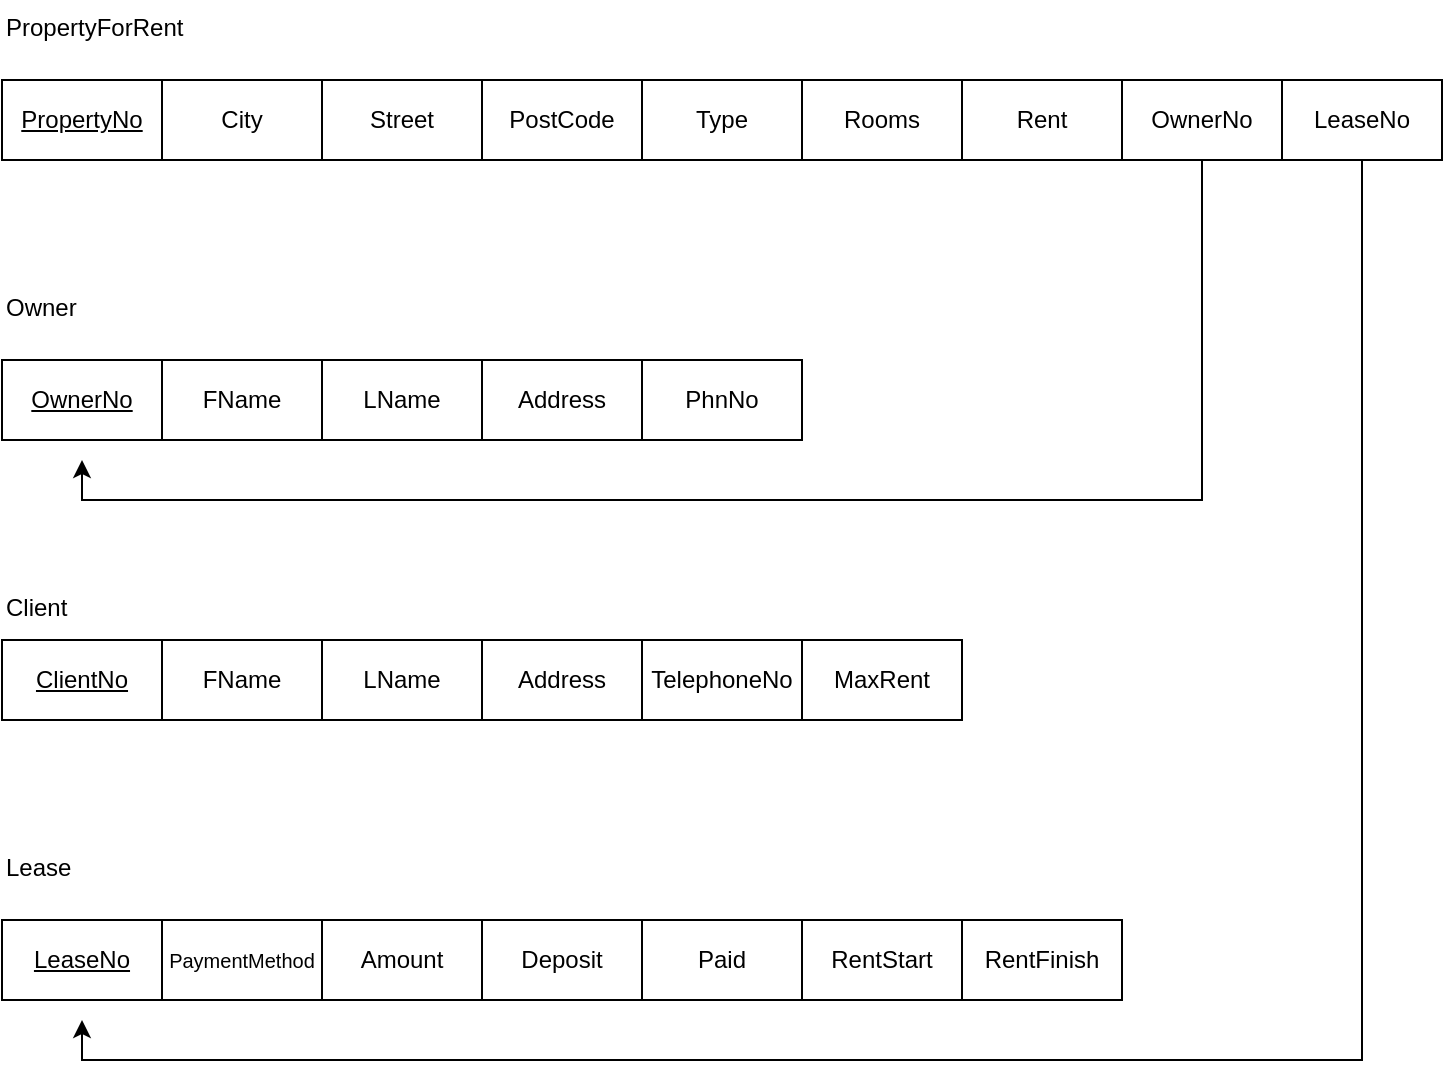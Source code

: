 <mxfile version="26.0.16">
  <diagram name="Page-1" id="MgAFY7mzAbF1oiUqc_Fd">
    <mxGraphModel dx="989" dy="538" grid="1" gridSize="10" guides="1" tooltips="1" connect="1" arrows="1" fold="1" page="1" pageScale="1" pageWidth="850" pageHeight="1100" math="0" shadow="0">
      <root>
        <mxCell id="0" />
        <mxCell id="1" parent="0" />
        <mxCell id="tVGwVXVOh4qjOI1oghxZ-1" value="" style="rounded=0;whiteSpace=wrap;html=1;" vertex="1" parent="1">
          <mxGeometry x="80" y="200" width="560" height="40" as="geometry" />
        </mxCell>
        <mxCell id="tVGwVXVOh4qjOI1oghxZ-2" value="" style="endArrow=none;html=1;rounded=0;" edge="1" parent="1">
          <mxGeometry width="50" height="50" relative="1" as="geometry">
            <mxPoint x="160" y="240" as="sourcePoint" />
            <mxPoint x="160" y="200" as="targetPoint" />
          </mxGeometry>
        </mxCell>
        <mxCell id="tVGwVXVOh4qjOI1oghxZ-3" value="" style="endArrow=none;html=1;rounded=0;" edge="1" parent="1">
          <mxGeometry width="50" height="50" relative="1" as="geometry">
            <mxPoint x="240" y="240" as="sourcePoint" />
            <mxPoint x="240" y="200" as="targetPoint" />
          </mxGeometry>
        </mxCell>
        <mxCell id="tVGwVXVOh4qjOI1oghxZ-4" value="" style="endArrow=none;html=1;rounded=0;" edge="1" parent="1">
          <mxGeometry width="50" height="50" relative="1" as="geometry">
            <mxPoint x="319.76" y="240" as="sourcePoint" />
            <mxPoint x="319.76" y="200" as="targetPoint" />
          </mxGeometry>
        </mxCell>
        <mxCell id="tVGwVXVOh4qjOI1oghxZ-5" value="" style="endArrow=none;html=1;rounded=0;" edge="1" parent="1">
          <mxGeometry width="50" height="50" relative="1" as="geometry">
            <mxPoint x="400" y="240" as="sourcePoint" />
            <mxPoint x="400" y="200" as="targetPoint" />
          </mxGeometry>
        </mxCell>
        <mxCell id="tVGwVXVOh4qjOI1oghxZ-6" value="" style="endArrow=none;html=1;rounded=0;" edge="1" parent="1" source="tVGwVXVOh4qjOI1oghxZ-47">
          <mxGeometry width="50" height="50" relative="1" as="geometry">
            <mxPoint x="480" y="240" as="sourcePoint" />
            <mxPoint x="480" y="200" as="targetPoint" />
          </mxGeometry>
        </mxCell>
        <mxCell id="tVGwVXVOh4qjOI1oghxZ-7" value="" style="rounded=0;whiteSpace=wrap;html=1;" vertex="1" parent="1">
          <mxGeometry x="80" y="340" width="400" height="40" as="geometry" />
        </mxCell>
        <mxCell id="tVGwVXVOh4qjOI1oghxZ-8" value="" style="endArrow=none;html=1;rounded=0;" edge="1" parent="1">
          <mxGeometry width="50" height="50" relative="1" as="geometry">
            <mxPoint x="160" y="380" as="sourcePoint" />
            <mxPoint x="160" y="340" as="targetPoint" />
          </mxGeometry>
        </mxCell>
        <mxCell id="tVGwVXVOh4qjOI1oghxZ-9" value="" style="endArrow=none;html=1;rounded=0;" edge="1" parent="1" source="tVGwVXVOh4qjOI1oghxZ-56">
          <mxGeometry width="50" height="50" relative="1" as="geometry">
            <mxPoint x="240" y="380" as="sourcePoint" />
            <mxPoint x="240" y="340" as="targetPoint" />
          </mxGeometry>
        </mxCell>
        <mxCell id="tVGwVXVOh4qjOI1oghxZ-10" value="" style="endArrow=none;html=1;rounded=0;" edge="1" parent="1" source="tVGwVXVOh4qjOI1oghxZ-58">
          <mxGeometry width="50" height="50" relative="1" as="geometry">
            <mxPoint x="319.76" y="380" as="sourcePoint" />
            <mxPoint x="319.76" y="340" as="targetPoint" />
          </mxGeometry>
        </mxCell>
        <mxCell id="tVGwVXVOh4qjOI1oghxZ-11" value="" style="endArrow=none;html=1;rounded=0;" edge="1" parent="1">
          <mxGeometry width="50" height="50" relative="1" as="geometry">
            <mxPoint x="400" y="380" as="sourcePoint" />
            <mxPoint x="400" y="340" as="targetPoint" />
          </mxGeometry>
        </mxCell>
        <mxCell id="tVGwVXVOh4qjOI1oghxZ-12" value="" style="endArrow=none;html=1;rounded=0;" edge="1" parent="1" source="tVGwVXVOh4qjOI1oghxZ-61">
          <mxGeometry width="50" height="50" relative="1" as="geometry">
            <mxPoint x="480" y="380" as="sourcePoint" />
            <mxPoint x="480" y="340" as="targetPoint" />
          </mxGeometry>
        </mxCell>
        <mxCell id="tVGwVXVOh4qjOI1oghxZ-14" value="" style="endArrow=none;html=1;rounded=0;" edge="1" parent="1" source="tVGwVXVOh4qjOI1oghxZ-49">
          <mxGeometry width="50" height="50" relative="1" as="geometry">
            <mxPoint x="560" y="240" as="sourcePoint" />
            <mxPoint x="560" y="200" as="targetPoint" />
          </mxGeometry>
        </mxCell>
        <mxCell id="tVGwVXVOh4qjOI1oghxZ-17" value="" style="rounded=0;whiteSpace=wrap;html=1;" vertex="1" parent="1">
          <mxGeometry x="80" y="480" width="480" height="40" as="geometry" />
        </mxCell>
        <mxCell id="tVGwVXVOh4qjOI1oghxZ-18" value="" style="endArrow=none;html=1;rounded=0;" edge="1" parent="1">
          <mxGeometry width="50" height="50" relative="1" as="geometry">
            <mxPoint x="160" y="520" as="sourcePoint" />
            <mxPoint x="160" y="480" as="targetPoint" />
          </mxGeometry>
        </mxCell>
        <mxCell id="tVGwVXVOh4qjOI1oghxZ-19" value="" style="endArrow=none;html=1;rounded=0;" edge="1" parent="1">
          <mxGeometry width="50" height="50" relative="1" as="geometry">
            <mxPoint x="240" y="520" as="sourcePoint" />
            <mxPoint x="240" y="480" as="targetPoint" />
          </mxGeometry>
        </mxCell>
        <mxCell id="tVGwVXVOh4qjOI1oghxZ-20" value="" style="endArrow=none;html=1;rounded=0;" edge="1" parent="1">
          <mxGeometry width="50" height="50" relative="1" as="geometry">
            <mxPoint x="319.76" y="520" as="sourcePoint" />
            <mxPoint x="319.76" y="480" as="targetPoint" />
          </mxGeometry>
        </mxCell>
        <mxCell id="tVGwVXVOh4qjOI1oghxZ-21" value="" style="endArrow=none;html=1;rounded=0;" edge="1" parent="1">
          <mxGeometry width="50" height="50" relative="1" as="geometry">
            <mxPoint x="400" y="520" as="sourcePoint" />
            <mxPoint x="400" y="480" as="targetPoint" />
          </mxGeometry>
        </mxCell>
        <mxCell id="tVGwVXVOh4qjOI1oghxZ-22" value="" style="endArrow=none;html=1;rounded=0;" edge="1" parent="1">
          <mxGeometry width="50" height="50" relative="1" as="geometry">
            <mxPoint x="480" y="520" as="sourcePoint" />
            <mxPoint x="480" y="480" as="targetPoint" />
          </mxGeometry>
        </mxCell>
        <mxCell id="tVGwVXVOh4qjOI1oghxZ-23" value="" style="endArrow=none;html=1;rounded=0;" edge="1" parent="1">
          <mxGeometry width="50" height="50" relative="1" as="geometry">
            <mxPoint x="560" y="520" as="sourcePoint" />
            <mxPoint x="560" y="480" as="targetPoint" />
          </mxGeometry>
        </mxCell>
        <mxCell id="tVGwVXVOh4qjOI1oghxZ-24" value="" style="rounded=0;whiteSpace=wrap;html=1;" vertex="1" parent="1">
          <mxGeometry x="80" y="620" width="560" height="40" as="geometry" />
        </mxCell>
        <mxCell id="tVGwVXVOh4qjOI1oghxZ-25" value="" style="endArrow=none;html=1;rounded=0;" edge="1" parent="1">
          <mxGeometry width="50" height="50" relative="1" as="geometry">
            <mxPoint x="160" y="660" as="sourcePoint" />
            <mxPoint x="160" y="620" as="targetPoint" />
          </mxGeometry>
        </mxCell>
        <mxCell id="tVGwVXVOh4qjOI1oghxZ-26" value="" style="endArrow=none;html=1;rounded=0;" edge="1" parent="1">
          <mxGeometry width="50" height="50" relative="1" as="geometry">
            <mxPoint x="240" y="660" as="sourcePoint" />
            <mxPoint x="240" y="620" as="targetPoint" />
          </mxGeometry>
        </mxCell>
        <mxCell id="tVGwVXVOh4qjOI1oghxZ-27" value="" style="endArrow=none;html=1;rounded=0;" edge="1" parent="1">
          <mxGeometry width="50" height="50" relative="1" as="geometry">
            <mxPoint x="319.76" y="660" as="sourcePoint" />
            <mxPoint x="319.76" y="620" as="targetPoint" />
          </mxGeometry>
        </mxCell>
        <mxCell id="tVGwVXVOh4qjOI1oghxZ-28" value="" style="endArrow=none;html=1;rounded=0;" edge="1" parent="1">
          <mxGeometry width="50" height="50" relative="1" as="geometry">
            <mxPoint x="400" y="660" as="sourcePoint" />
            <mxPoint x="400" y="620" as="targetPoint" />
          </mxGeometry>
        </mxCell>
        <mxCell id="tVGwVXVOh4qjOI1oghxZ-29" value="" style="endArrow=none;html=1;rounded=0;" edge="1" parent="1">
          <mxGeometry width="50" height="50" relative="1" as="geometry">
            <mxPoint x="480" y="660" as="sourcePoint" />
            <mxPoint x="480" y="620" as="targetPoint" />
          </mxGeometry>
        </mxCell>
        <mxCell id="tVGwVXVOh4qjOI1oghxZ-30" value="" style="endArrow=none;html=1;rounded=0;" edge="1" parent="1">
          <mxGeometry width="50" height="50" relative="1" as="geometry">
            <mxPoint x="560" y="660" as="sourcePoint" />
            <mxPoint x="560" y="620" as="targetPoint" />
          </mxGeometry>
        </mxCell>
        <mxCell id="tVGwVXVOh4qjOI1oghxZ-31" value="PropertyForRent" style="text;whiteSpace=wrap;html=1;" vertex="1" parent="1">
          <mxGeometry x="80" y="160" width="100" height="20" as="geometry" />
        </mxCell>
        <mxCell id="tVGwVXVOh4qjOI1oghxZ-32" value="Owner" style="text;whiteSpace=wrap;html=1;" vertex="1" parent="1">
          <mxGeometry x="80" y="300" width="70" height="20" as="geometry" />
        </mxCell>
        <mxCell id="tVGwVXVOh4qjOI1oghxZ-33" value="Client" style="text;whiteSpace=wrap;html=1;" vertex="1" parent="1">
          <mxGeometry x="80" y="450" width="60" height="20" as="geometry" />
        </mxCell>
        <mxCell id="tVGwVXVOh4qjOI1oghxZ-34" value="Lease" style="text;whiteSpace=wrap;html=1;" vertex="1" parent="1">
          <mxGeometry x="80" y="580" width="70" height="20" as="geometry" />
        </mxCell>
        <mxCell id="tVGwVXVOh4qjOI1oghxZ-35" value="PropertyNo" style="text;whiteSpace=wrap;html=1;" vertex="1" parent="1">
          <mxGeometry x="90" y="205" width="80" height="30" as="geometry" />
        </mxCell>
        <mxCell id="tVGwVXVOh4qjOI1oghxZ-43" value="&lt;span style=&quot;text-align: left;&quot;&gt;City&lt;/span&gt;" style="rounded=0;whiteSpace=wrap;html=1;" vertex="1" parent="1">
          <mxGeometry x="160" y="200" width="80" height="40" as="geometry" />
        </mxCell>
        <mxCell id="tVGwVXVOh4qjOI1oghxZ-44" value="&lt;span style=&quot;text-align: left;&quot;&gt;&lt;u&gt;PropertyNo&lt;/u&gt;&lt;/span&gt;" style="rounded=0;whiteSpace=wrap;html=1;" vertex="1" parent="1">
          <mxGeometry x="80" y="200" width="80" height="40" as="geometry" />
        </mxCell>
        <mxCell id="tVGwVXVOh4qjOI1oghxZ-45" value="&lt;span style=&quot;text-align: left;&quot;&gt;Street&lt;/span&gt;" style="rounded=0;whiteSpace=wrap;html=1;" vertex="1" parent="1">
          <mxGeometry x="240" y="200" width="80" height="40" as="geometry" />
        </mxCell>
        <mxCell id="tVGwVXVOh4qjOI1oghxZ-46" value="&lt;span style=&quot;text-align: left;&quot;&gt;PostCode&lt;/span&gt;" style="rounded=0;whiteSpace=wrap;html=1;" vertex="1" parent="1">
          <mxGeometry x="320" y="200" width="80" height="40" as="geometry" />
        </mxCell>
        <mxCell id="tVGwVXVOh4qjOI1oghxZ-48" value="" style="endArrow=none;html=1;rounded=0;" edge="1" parent="1" target="tVGwVXVOh4qjOI1oghxZ-47">
          <mxGeometry width="50" height="50" relative="1" as="geometry">
            <mxPoint x="480" y="240" as="sourcePoint" />
            <mxPoint x="480" y="200" as="targetPoint" />
          </mxGeometry>
        </mxCell>
        <mxCell id="tVGwVXVOh4qjOI1oghxZ-47" value="&lt;span style=&quot;text-align: left;&quot;&gt;Type&lt;/span&gt;" style="rounded=0;whiteSpace=wrap;html=1;" vertex="1" parent="1">
          <mxGeometry x="400" y="200" width="80" height="40" as="geometry" />
        </mxCell>
        <mxCell id="tVGwVXVOh4qjOI1oghxZ-50" value="" style="endArrow=none;html=1;rounded=0;" edge="1" parent="1" target="tVGwVXVOh4qjOI1oghxZ-49">
          <mxGeometry width="50" height="50" relative="1" as="geometry">
            <mxPoint x="560" y="240" as="sourcePoint" />
            <mxPoint x="560" y="200" as="targetPoint" />
          </mxGeometry>
        </mxCell>
        <mxCell id="tVGwVXVOh4qjOI1oghxZ-49" value="&lt;span style=&quot;text-align: left;&quot;&gt;Rooms&lt;/span&gt;" style="rounded=0;whiteSpace=wrap;html=1;" vertex="1" parent="1">
          <mxGeometry x="480" y="200" width="80" height="40" as="geometry" />
        </mxCell>
        <mxCell id="tVGwVXVOh4qjOI1oghxZ-51" value="&lt;span style=&quot;text-align: left;&quot;&gt;Rent&lt;/span&gt;" style="rounded=0;whiteSpace=wrap;html=1;" vertex="1" parent="1">
          <mxGeometry x="560" y="200" width="80" height="40" as="geometry" />
        </mxCell>
        <mxCell id="tVGwVXVOh4qjOI1oghxZ-55" value="&lt;u&gt;OwnerNo&lt;/u&gt;" style="rounded=0;whiteSpace=wrap;html=1;" vertex="1" parent="1">
          <mxGeometry x="80" y="340" width="80" height="40" as="geometry" />
        </mxCell>
        <mxCell id="tVGwVXVOh4qjOI1oghxZ-57" value="" style="endArrow=none;html=1;rounded=0;" edge="1" parent="1" target="tVGwVXVOh4qjOI1oghxZ-56">
          <mxGeometry width="50" height="50" relative="1" as="geometry">
            <mxPoint x="240" y="380" as="sourcePoint" />
            <mxPoint x="240" y="340" as="targetPoint" />
          </mxGeometry>
        </mxCell>
        <mxCell id="tVGwVXVOh4qjOI1oghxZ-56" value="FName" style="rounded=0;whiteSpace=wrap;html=1;" vertex="1" parent="1">
          <mxGeometry x="160" y="340" width="80" height="40" as="geometry" />
        </mxCell>
        <mxCell id="tVGwVXVOh4qjOI1oghxZ-59" value="" style="endArrow=none;html=1;rounded=0;" edge="1" parent="1" target="tVGwVXVOh4qjOI1oghxZ-58">
          <mxGeometry width="50" height="50" relative="1" as="geometry">
            <mxPoint x="319.76" y="380" as="sourcePoint" />
            <mxPoint x="319.76" y="340" as="targetPoint" />
          </mxGeometry>
        </mxCell>
        <mxCell id="tVGwVXVOh4qjOI1oghxZ-58" value="LName" style="rounded=0;whiteSpace=wrap;html=1;" vertex="1" parent="1">
          <mxGeometry x="240" y="340" width="80" height="40" as="geometry" />
        </mxCell>
        <mxCell id="tVGwVXVOh4qjOI1oghxZ-60" value="Address" style="rounded=0;whiteSpace=wrap;html=1;" vertex="1" parent="1">
          <mxGeometry x="320" y="340" width="80" height="40" as="geometry" />
        </mxCell>
        <mxCell id="tVGwVXVOh4qjOI1oghxZ-62" value="" style="endArrow=none;html=1;rounded=0;" edge="1" parent="1" target="tVGwVXVOh4qjOI1oghxZ-61">
          <mxGeometry width="50" height="50" relative="1" as="geometry">
            <mxPoint x="480" y="380" as="sourcePoint" />
            <mxPoint x="480" y="340" as="targetPoint" />
          </mxGeometry>
        </mxCell>
        <mxCell id="tVGwVXVOh4qjOI1oghxZ-61" value="PhnNo" style="rounded=0;whiteSpace=wrap;html=1;" vertex="1" parent="1">
          <mxGeometry x="400" y="340" width="80" height="40" as="geometry" />
        </mxCell>
        <mxCell id="tVGwVXVOh4qjOI1oghxZ-63" value="&lt;u&gt;ClientNo&lt;/u&gt;" style="rounded=0;whiteSpace=wrap;html=1;" vertex="1" parent="1">
          <mxGeometry x="80" y="480" width="80" height="40" as="geometry" />
        </mxCell>
        <mxCell id="tVGwVXVOh4qjOI1oghxZ-64" value="FName" style="rounded=0;whiteSpace=wrap;html=1;" vertex="1" parent="1">
          <mxGeometry x="160" y="480" width="80" height="40" as="geometry" />
        </mxCell>
        <mxCell id="tVGwVXVOh4qjOI1oghxZ-65" value="LName" style="rounded=0;whiteSpace=wrap;html=1;" vertex="1" parent="1">
          <mxGeometry x="240" y="480" width="80" height="40" as="geometry" />
        </mxCell>
        <mxCell id="tVGwVXVOh4qjOI1oghxZ-66" value="Address" style="rounded=0;whiteSpace=wrap;html=1;" vertex="1" parent="1">
          <mxGeometry x="320" y="480" width="80" height="40" as="geometry" />
        </mxCell>
        <mxCell id="tVGwVXVOh4qjOI1oghxZ-68" value="TelephoneNo" style="rounded=0;whiteSpace=wrap;html=1;" vertex="1" parent="1">
          <mxGeometry x="400" y="480" width="80" height="40" as="geometry" />
        </mxCell>
        <mxCell id="tVGwVXVOh4qjOI1oghxZ-69" value="MaxRent" style="rounded=0;whiteSpace=wrap;html=1;" vertex="1" parent="1">
          <mxGeometry x="480" y="480" width="80" height="40" as="geometry" />
        </mxCell>
        <mxCell id="tVGwVXVOh4qjOI1oghxZ-70" value="&lt;u&gt;LeaseNo&lt;/u&gt;" style="rounded=0;whiteSpace=wrap;html=1;" vertex="1" parent="1">
          <mxGeometry x="80" y="620" width="80" height="40" as="geometry" />
        </mxCell>
        <mxCell id="tVGwVXVOh4qjOI1oghxZ-71" value="&lt;font style=&quot;font-size: 10px;&quot;&gt;PaymentMethod&lt;/font&gt;" style="rounded=0;whiteSpace=wrap;html=1;" vertex="1" parent="1">
          <mxGeometry x="160" y="620" width="80" height="40" as="geometry" />
        </mxCell>
        <mxCell id="tVGwVXVOh4qjOI1oghxZ-72" value="Amount" style="rounded=0;whiteSpace=wrap;html=1;" vertex="1" parent="1">
          <mxGeometry x="240" y="620" width="80" height="40" as="geometry" />
        </mxCell>
        <mxCell id="tVGwVXVOh4qjOI1oghxZ-73" value="Deposit" style="rounded=0;whiteSpace=wrap;html=1;" vertex="1" parent="1">
          <mxGeometry x="320" y="620" width="80" height="40" as="geometry" />
        </mxCell>
        <mxCell id="tVGwVXVOh4qjOI1oghxZ-74" value="Paid" style="rounded=0;whiteSpace=wrap;html=1;" vertex="1" parent="1">
          <mxGeometry x="400" y="620" width="80" height="40" as="geometry" />
        </mxCell>
        <mxCell id="tVGwVXVOh4qjOI1oghxZ-75" value="RentStart" style="rounded=0;whiteSpace=wrap;html=1;" vertex="1" parent="1">
          <mxGeometry x="480" y="620" width="80" height="40" as="geometry" />
        </mxCell>
        <mxCell id="tVGwVXVOh4qjOI1oghxZ-76" value="RentFinish" style="rounded=0;whiteSpace=wrap;html=1;" vertex="1" parent="1">
          <mxGeometry x="560" y="620" width="80" height="40" as="geometry" />
        </mxCell>
        <mxCell id="tVGwVXVOh4qjOI1oghxZ-82" style="edgeStyle=orthogonalEdgeStyle;rounded=0;orthogonalLoop=1;jettySize=auto;html=1;" edge="1" parent="1">
          <mxGeometry relative="1" as="geometry">
            <mxPoint x="120" y="390" as="targetPoint" />
            <mxPoint x="680" y="240" as="sourcePoint" />
            <Array as="points">
              <mxPoint x="680" y="410" />
              <mxPoint x="120" y="410" />
            </Array>
          </mxGeometry>
        </mxCell>
        <mxCell id="tVGwVXVOh4qjOI1oghxZ-77" value="OwnerNo" style="rounded=0;whiteSpace=wrap;html=1;" vertex="1" parent="1">
          <mxGeometry x="640" y="200" width="80" height="40" as="geometry" />
        </mxCell>
        <mxCell id="tVGwVXVOh4qjOI1oghxZ-84" style="edgeStyle=orthogonalEdgeStyle;rounded=0;orthogonalLoop=1;jettySize=auto;html=1;" edge="1" parent="1" source="tVGwVXVOh4qjOI1oghxZ-83">
          <mxGeometry relative="1" as="geometry">
            <mxPoint x="120" y="670" as="targetPoint" />
            <Array as="points">
              <mxPoint x="760" y="690" />
              <mxPoint x="120" y="690" />
            </Array>
          </mxGeometry>
        </mxCell>
        <mxCell id="tVGwVXVOh4qjOI1oghxZ-83" value="LeaseNo" style="rounded=0;whiteSpace=wrap;html=1;" vertex="1" parent="1">
          <mxGeometry x="720" y="200" width="80" height="40" as="geometry" />
        </mxCell>
      </root>
    </mxGraphModel>
  </diagram>
</mxfile>
